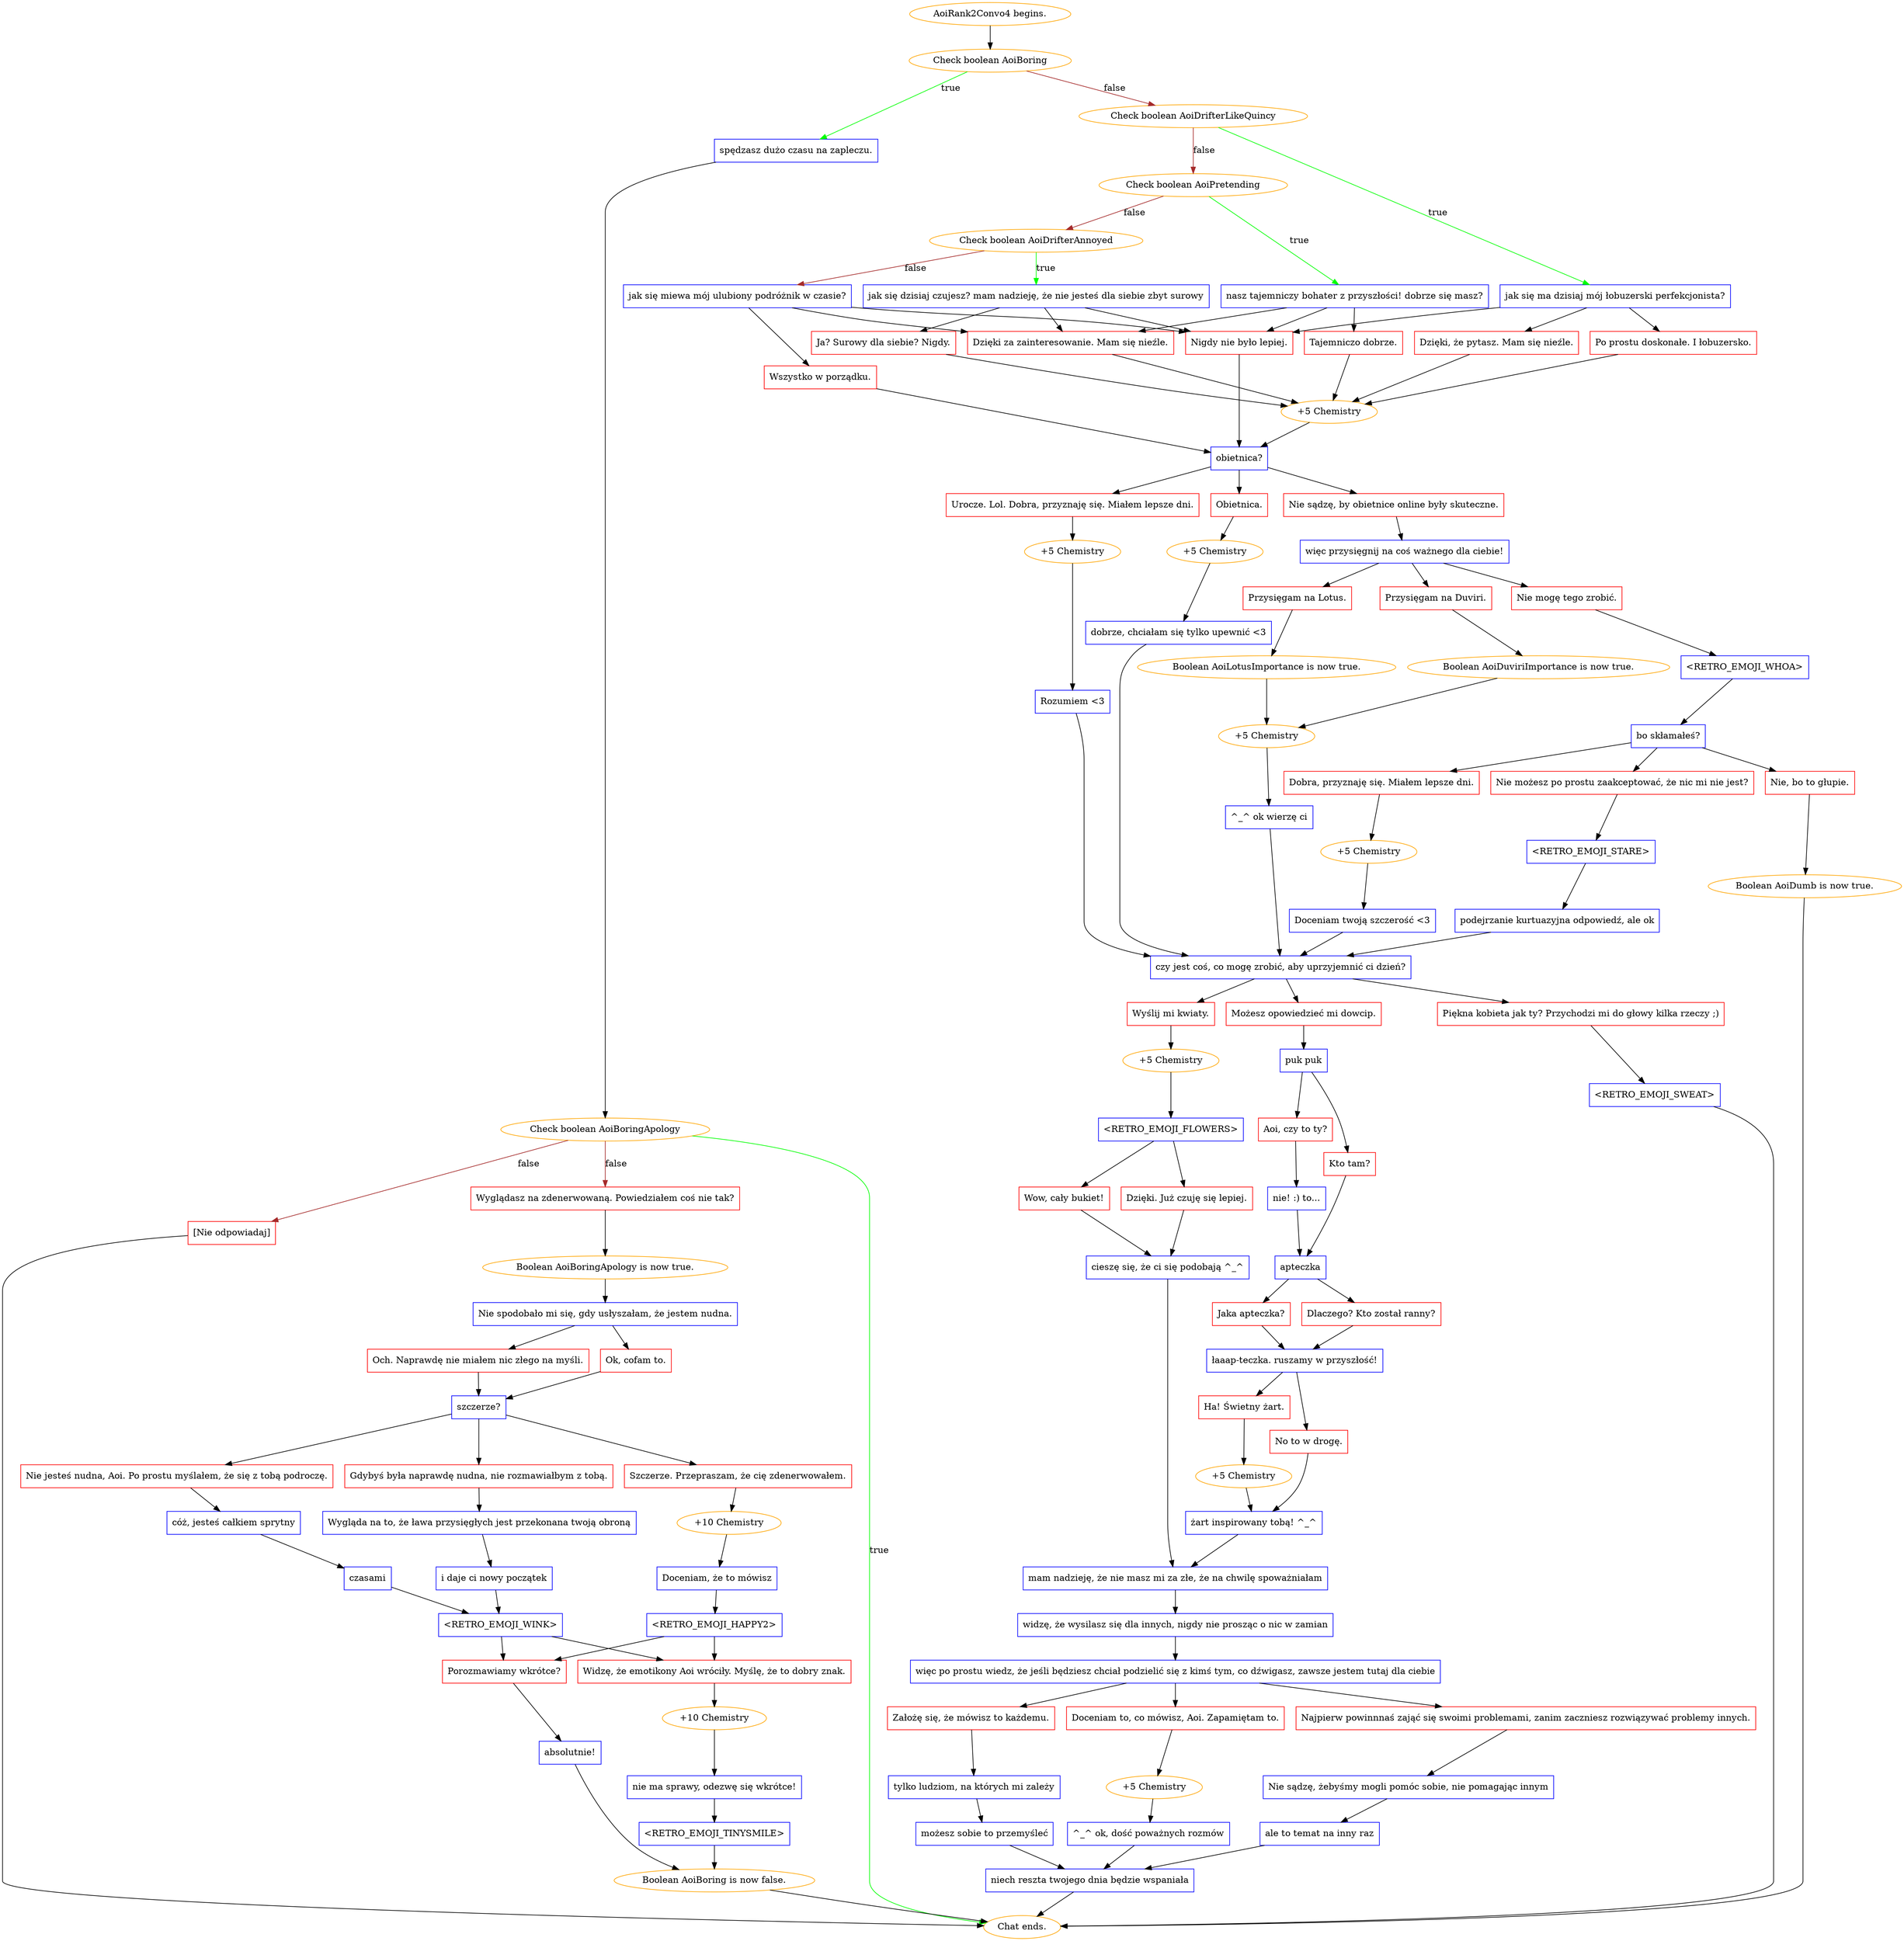 digraph {
	"AoiRank2Convo4 begins." [color=orange];
		"AoiRank2Convo4 begins." -> j1890850141;
	j1890850141 [label="Check boolean AoiBoring",color=orange];
		j1890850141 -> j1114080028 [label=true,color=green];
		j1890850141 -> j4113960334 [label=false,color=brown];
	j1114080028 [label="spędzasz dużo czasu na zapleczu.",shape=box,color=blue];
		j1114080028 -> j556140287;
	j4113960334 [label="Check boolean AoiDrifterLikeQuincy",color=orange];
		j4113960334 -> j3439245102 [label=true,color=green];
		j4113960334 -> j1797833889 [label=false,color=brown];
	j556140287 [label="Check boolean AoiBoringApology",color=orange];
		j556140287 -> "Chat ends." [label=true,color=green];
		j556140287 -> j2897041396 [label=false,color=brown];
		j556140287 -> j217476357 [label=false,color=brown];
	j3439245102 [label="jak się ma dzisiaj mój łobuzerski perfekcjonista?",shape=box,color=blue];
		j3439245102 -> j1249480137;
		j3439245102 -> j1652814200;
		j3439245102 -> j161642891;
	j1797833889 [label="Check boolean AoiPretending",color=orange];
		j1797833889 -> j3213315463 [label=true,color=green];
		j1797833889 -> j2808372172 [label=false,color=brown];
	"Chat ends." [color=orange];
	j2897041396 [label="Wyglądasz na zdenerwowaną. Powiedziałem coś nie tak?",shape=box,color=red];
		j2897041396 -> j2342034603;
	j217476357 [label="[Nie odpowiadaj]",shape=box,color=red];
		j217476357 -> "Chat ends.";
	j1249480137 [label="Po prostu doskonałe. I łobuzersko.",shape=box,color=red];
		j1249480137 -> j4089743783;
	j1652814200 [label="Dzięki, że pytasz. Mam się nieźle.",shape=box,color=red];
		j1652814200 -> j4089743783;
	j161642891 [label="Nigdy nie było lepiej.",shape=box,color=red];
		j161642891 -> j930996199;
	j3213315463 [label="nasz tajemniczy bohater z przyszłości! dobrze się masz?",shape=box,color=blue];
		j3213315463 -> j1171047221;
		j3213315463 -> j2357323618;
		j3213315463 -> j161642891;
	j2808372172 [label="Check boolean AoiDrifterAnnoyed",color=orange];
		j2808372172 -> j3512089498 [label=true,color=green];
		j2808372172 -> j1701808108 [label=false,color=brown];
	j2342034603 [label="Boolean AoiBoringApology is now true.",color=orange];
		j2342034603 -> j2083896795;
	j4089743783 [label="+5 Chemistry",color=orange];
		j4089743783 -> j930996199;
	j930996199 [label="obietnica?",shape=box,color=blue];
		j930996199 -> j2106939368;
		j930996199 -> j2723239529;
		j930996199 -> j1312476884;
	j1171047221 [label="Tajemniczo dobrze.",shape=box,color=red];
		j1171047221 -> j4089743783;
	j2357323618 [label="Dzięki za zainteresowanie. Mam się nieźle.",shape=box,color=red];
		j2357323618 -> j4089743783;
	j3512089498 [label="jak się dzisiaj czujesz? mam nadzieję, że nie jesteś dla siebie zbyt surowy",shape=box,color=blue];
		j3512089498 -> j2453047901;
		j3512089498 -> j2357323618;
		j3512089498 -> j161642891;
	j1701808108 [label="jak się miewa mój ulubiony podróżnik w czasie?",shape=box,color=blue];
		j1701808108 -> j2552684451;
		j1701808108 -> j2357323618;
		j1701808108 -> j161642891;
	j2083896795 [label="Nie spodobało mi się, gdy usłyszałam, że jestem nudna.",shape=box,color=blue];
		j2083896795 -> j3327270956;
		j2083896795 -> j285637253;
	j2106939368 [label="Obietnica.",shape=box,color=red];
		j2106939368 -> j2407677656;
	j2723239529 [label="Urocze. Lol. Dobra, przyznaję się. Miałem lepsze dni.",shape=box,color=red];
		j2723239529 -> j2290784648;
	j1312476884 [label="Nie sądzę, by obietnice online były skuteczne.",shape=box,color=red];
		j1312476884 -> j2504923475;
	j2453047901 [label="Ja? Surowy dla siebie? Nigdy.",shape=box,color=red];
		j2453047901 -> j4089743783;
	j2552684451 [label="Wszystko w porządku.",shape=box,color=red];
		j2552684451 -> j930996199;
	j3327270956 [label="Och. Naprawdę nie miałem nic złego na myśli.",shape=box,color=red];
		j3327270956 -> j3420274136;
	j285637253 [label="Ok, cofam to.",shape=box,color=red];
		j285637253 -> j3420274136;
	j2407677656 [label="+5 Chemistry",color=orange];
		j2407677656 -> j2772359356;
	j2290784648 [label="+5 Chemistry",color=orange];
		j2290784648 -> j2224266123;
	j2504923475 [label="więc przysięgnij na coś ważnego dla ciebie!",shape=box,color=blue];
		j2504923475 -> j3993522268;
		j2504923475 -> j491269147;
		j2504923475 -> j44549757;
	j3420274136 [label="szczerze?",shape=box,color=blue];
		j3420274136 -> j2245315872;
		j3420274136 -> j1014803277;
		j3420274136 -> j4056783957;
	j2772359356 [label="dobrze, chciałam się tylko upewnić <3",shape=box,color=blue];
		j2772359356 -> j3555026481;
	j2224266123 [label="Rozumiem <3",shape=box,color=blue];
		j2224266123 -> j3555026481;
	j3993522268 [label="Nie mogę tego zrobić.",shape=box,color=red];
		j3993522268 -> j132437042;
	j491269147 [label="Przysięgam na Lotus.",shape=box,color=red];
		j491269147 -> j663775946;
	j44549757 [label="Przysięgam na Duviri.",shape=box,color=red];
		j44549757 -> j1689449365;
	j2245315872 [label="Szczerze. Przepraszam, że cię zdenerwowałem.",shape=box,color=red];
		j2245315872 -> j1046792748;
	j1014803277 [label="Nie jesteś nudna, Aoi. Po prostu myślałem, że się z tobą podroczę.",shape=box,color=red];
		j1014803277 -> j845772158;
	j4056783957 [label="Gdybyś była naprawdę nudna, nie rozmawiałbym z tobą.",shape=box,color=red];
		j4056783957 -> j2925440905;
	j3555026481 [label="czy jest coś, co mogę zrobić, aby uprzyjemnić ci dzień?",shape=box,color=blue];
		j3555026481 -> j984850173;
		j3555026481 -> j2346117662;
		j3555026481 -> j3429592336;
	j132437042 [label="<RETRO_EMOJI_WHOA>",shape=box,color=blue];
		j132437042 -> j398210104;
	j663775946 [label="Boolean AoiLotusImportance is now true.",color=orange];
		j663775946 -> j442772786;
	j1689449365 [label="Boolean AoiDuviriImportance is now true.",color=orange];
		j1689449365 -> j442772786;
	j1046792748 [label="+10 Chemistry",color=orange];
		j1046792748 -> j3884130148;
	j845772158 [label="cóż, jesteś całkiem sprytny",shape=box,color=blue];
		j845772158 -> j881799949;
	j2925440905 [label="Wygląda na to, że ława przysięgłych jest przekonana twoją obroną",shape=box,color=blue];
		j2925440905 -> j1544374063;
	j984850173 [label="Możesz opowiedzieć mi dowcip.",shape=box,color=red];
		j984850173 -> j3759152059;
	j2346117662 [label="Wyślij mi kwiaty.",shape=box,color=red];
		j2346117662 -> j1670338355;
	j3429592336 [label="Piękna kobieta jak ty? Przychodzi mi do głowy kilka rzeczy ;)",shape=box,color=red];
		j3429592336 -> j2350823537;
	j398210104 [label="bo skłamałeś?",shape=box,color=blue];
		j398210104 -> j828540467;
		j398210104 -> j1126637088;
		j398210104 -> j3238035934;
	j442772786 [label="+5 Chemistry",color=orange];
		j442772786 -> j233671086;
	j3884130148 [label="Doceniam, że to mówisz",shape=box,color=blue];
		j3884130148 -> j2682546367;
	j881799949 [label="czasami",shape=box,color=blue];
		j881799949 -> j4059187433;
	j1544374063 [label="i daje ci nowy początek",shape=box,color=blue];
		j1544374063 -> j4059187433;
	j3759152059 [label="puk puk",shape=box,color=blue];
		j3759152059 -> j3611408395;
		j3759152059 -> j2764202618;
	j1670338355 [label="+5 Chemistry",color=orange];
		j1670338355 -> j3455633645;
	j2350823537 [label="<RETRO_EMOJI_SWEAT>",shape=box,color=blue];
		j2350823537 -> "Chat ends.";
	j828540467 [label="Dobra, przyznaję się. Miałem lepsze dni.",shape=box,color=red];
		j828540467 -> j2561923416;
	j1126637088 [label="Nie, bo to głupie.",shape=box,color=red];
		j1126637088 -> j3041803735;
	j3238035934 [label="Nie możesz po prostu zaakceptować, że nic mi nie jest?",shape=box,color=red];
		j3238035934 -> j2746487383;
	j233671086 [label="^_^ ok wierzę ci",shape=box,color=blue];
		j233671086 -> j3555026481;
	j2682546367 [label="<RETRO_EMOJI_HAPPY2>",shape=box,color=blue];
		j2682546367 -> j4126820134;
		j2682546367 -> j4143741387;
	j4059187433 [label="<RETRO_EMOJI_WINK>",shape=box,color=blue];
		j4059187433 -> j4126820134;
		j4059187433 -> j4143741387;
	j3611408395 [label="Kto tam?",shape=box,color=red];
		j3611408395 -> j1497575404;
	j2764202618 [label="Aoi, czy to ty?",shape=box,color=red];
		j2764202618 -> j4272725917;
	j3455633645 [label="<RETRO_EMOJI_FLOWERS>",shape=box,color=blue];
		j3455633645 -> j1079729732;
		j3455633645 -> j3038581140;
	j2561923416 [label="+5 Chemistry",color=orange];
		j2561923416 -> j3378826857;
	j3041803735 [label="Boolean AoiDumb is now true.",color=orange];
		j3041803735 -> "Chat ends.";
	j2746487383 [label="<RETRO_EMOJI_STARE>",shape=box,color=blue];
		j2746487383 -> j258856591;
	j4126820134 [label="Porozmawiamy wkrótce?",shape=box,color=red];
		j4126820134 -> j760728874;
	j4143741387 [label="Widzę, że emotikony Aoi wróciły. Myślę, że to dobry znak.",shape=box,color=red];
		j4143741387 -> j1643532493;
	j1497575404 [label="apteczka",shape=box,color=blue];
		j1497575404 -> j1570165815;
		j1497575404 -> j4080778741;
	j4272725917 [label="nie! :) to...",shape=box,color=blue];
		j4272725917 -> j1497575404;
	j1079729732 [label="Dzięki. Już czuję się lepiej.",shape=box,color=red];
		j1079729732 -> j1237036445;
	j3038581140 [label="Wow, cały bukiet!",shape=box,color=red];
		j3038581140 -> j1237036445;
	j3378826857 [label="Doceniam twoją szczerość <3",shape=box,color=blue];
		j3378826857 -> j3555026481;
	j258856591 [label="podejrzanie kurtuazyjna odpowiedź, ale ok",shape=box,color=blue];
		j258856591 -> j3555026481;
	j760728874 [label="absolutnie!",shape=box,color=blue];
		j760728874 -> j2581611291;
	j1643532493 [label="+10 Chemistry",color=orange];
		j1643532493 -> j1124735154;
	j1570165815 [label="Jaka apteczka?",shape=box,color=red];
		j1570165815 -> j1810916038;
	j4080778741 [label="Dlaczego? Kto został ranny?",shape=box,color=red];
		j4080778741 -> j1810916038;
	j1237036445 [label="cieszę się, że ci się podobają ^_^",shape=box,color=blue];
		j1237036445 -> j4272216172;
	j2581611291 [label="Boolean AoiBoring is now false.",color=orange];
		j2581611291 -> "Chat ends.";
	j1124735154 [label="nie ma sprawy, odezwę się wkrótce!",shape=box,color=blue];
		j1124735154 -> j153386734;
	j1810916038 [label="łaaap-teczka. ruszamy w przyszłość!",shape=box,color=blue];
		j1810916038 -> j2641536568;
		j1810916038 -> j609945964;
	j4272216172 [label="mam nadzieję, że nie masz mi za złe, że na chwilę spoważniałam",shape=box,color=blue];
		j4272216172 -> j1787146265;
	j153386734 [label="<RETRO_EMOJI_TINYSMILE>",shape=box,color=blue];
		j153386734 -> j2581611291;
	j2641536568 [label="Ha! Świetny żart.",shape=box,color=red];
		j2641536568 -> j72054036;
	j609945964 [label="No to w drogę.",shape=box,color=red];
		j609945964 -> j2458854897;
	j1787146265 [label="widzę, że wysilasz się dla innych, nigdy nie prosząc o nic w zamian",shape=box,color=blue];
		j1787146265 -> j1847547323;
	j72054036 [label="+5 Chemistry",color=orange];
		j72054036 -> j2458854897;
	j2458854897 [label="żart inspirowany tobą! ^_^",shape=box,color=blue];
		j2458854897 -> j4272216172;
	j1847547323 [label="więc po prostu wiedz, że jeśli będziesz chciał podzielić się z kimś tym, co dźwigasz, zawsze jestem tutaj dla ciebie",shape=box,color=blue];
		j1847547323 -> j1809166550;
		j1847547323 -> j3239378390;
		j1847547323 -> j4197288411;
	j1809166550 [label="Doceniam to, co mówisz, Aoi. Zapamiętam to.",shape=box,color=red];
		j1809166550 -> j2020088044;
	j3239378390 [label="Najpierw powinnnaś zająć się swoimi problemami, zanim zaczniesz rozwiązywać problemy innych.",shape=box,color=red];
		j3239378390 -> j4201397286;
	j4197288411 [label="Założę się, że mówisz to każdemu.",shape=box,color=red];
		j4197288411 -> j3282607211;
	j2020088044 [label="+5 Chemistry",color=orange];
		j2020088044 -> j3720334429;
	j4201397286 [label="Nie sądzę, żebyśmy mogli pomóc sobie, nie pomagając innym",shape=box,color=blue];
		j4201397286 -> j1118519058;
	j3282607211 [label="tylko ludziom, na których mi zależy",shape=box,color=blue];
		j3282607211 -> j2995214821;
	j3720334429 [label="^_^ ok, dość poważnych rozmów",shape=box,color=blue];
		j3720334429 -> j3103896098;
	j1118519058 [label="ale to temat na inny raz",shape=box,color=blue];
		j1118519058 -> j3103896098;
	j2995214821 [label="możesz sobie to przemyśleć",shape=box,color=blue];
		j2995214821 -> j3103896098;
	j3103896098 [label="niech reszta twojego dnia będzie wspaniała",shape=box,color=blue];
		j3103896098 -> "Chat ends.";
}